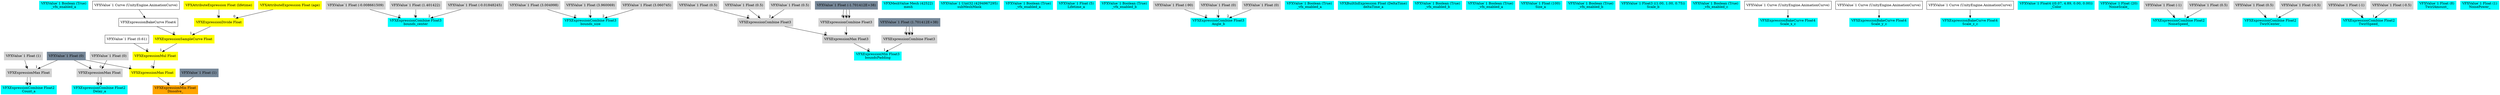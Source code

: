 digraph G {
node0 [shape="box" color="cyan" style="filled" label="VFXValue`1 Boolean (True)
_vfx_enabled_a"]
node1 [shape="box" color="cyan" style="filled" label="VFXExpressionCombine Float2
Count_a"]
node2 [shape="box" color="lightgray" style="filled" label="VFXExpressionMax Float"]
node3 [shape="box" color="lightgray" style="filled" label="VFXValue`1 Float (1)"]
node4 [shape="box" color="lightslategray" style="filled" label="VFXValue`1 Float (0)"]
node5 [shape="box" color="cyan" style="filled" label="VFXExpressionCombine Float2
Delay_a"]
node6 [shape="box" color="lightgray" style="filled" label="VFXExpressionMax Float"]
node7 [shape="box" color="lightgray" style="filled" label="VFXValue`1 Float (0)"]
node8 [shape="box" color="cyan" style="filled" label="VFXExpressionCombine Float3
bounds_center"]
node9 [shape="box" color="lightgray" style="filled" label="VFXValue`1 Float (-0.008661509)"]
node10 [shape="box" color="lightgray" style="filled" label="VFXValue`1 Float (1.401422)"]
node11 [shape="box" color="lightgray" style="filled" label="VFXValue`1 Float (-0.01848245)"]
node12 [shape="box" color="cyan" style="filled" label="VFXExpressionCombine Float3
bounds_size"]
node13 [shape="box" color="lightgray" style="filled" label="VFXValue`1 Float (3.004998)"]
node14 [shape="box" color="lightgray" style="filled" label="VFXValue`1 Float (3.960069)"]
node15 [shape="box" color="lightgray" style="filled" label="VFXValue`1 Float (3.060745)"]
node16 [shape="box" color="cyan" style="filled" label="VFXExpressionMin Float3
boundsPadding"]
node17 [shape="box" color="lightgray" style="filled" label="VFXExpressionMax Float3"]
node18 [shape="box" color="lightgray" style="filled" label="VFXExpressionCombine Float3"]
node19 [shape="box" color="lightgray" style="filled" label="VFXValue`1 Float (0.5)"]
node20 [shape="box" color="lightgray" style="filled" label="VFXValue`1 Float (0.5)"]
node21 [shape="box" color="lightgray" style="filled" label="VFXValue`1 Float (0.5)"]
node22 [shape="box" color="lightgray" style="filled" label="VFXExpressionCombine Float3"]
node23 [shape="box" color="lightslategray" style="filled" label="VFXValue`1 Float (-1.701412E+38)"]
node24 [shape="box" color="lightgray" style="filled" label="VFXExpressionCombine Float3"]
node25 [shape="box" color="lightslategray" style="filled" label="VFXValue`1 Float (1.701412E+38)"]
node26 [shape="box" color="cyan" style="filled" label="VFXMeshValue Mesh (42522)
mesh"]
node27 [shape="box" color="cyan" style="filled" label="VFXValue`1 Uint32 (4294967295)
subMeshMask"]
node28 [shape="box" color="cyan" style="filled" label="VFXValue`1 Boolean (True)
_vfx_enabled_a"]
node29 [shape="box" color="cyan" style="filled" label="VFXValue`1 Float (5)
Lifetime_a"]
node30 [shape="box" color="cyan" style="filled" label="VFXValue`1 Boolean (True)
_vfx_enabled_b"]
node31 [shape="box" color="cyan" style="filled" label="VFXExpressionCombine Float3
Angle_b"]
node32 [shape="box" color="lightgray" style="filled" label="VFXValue`1 Float (-90)"]
node33 [shape="box" color="lightgray" style="filled" label="VFXValue`1 Float (0)"]
node34 [shape="box" color="lightgray" style="filled" label="VFXValue`1 Float (0)"]
node35 [shape="box" color="cyan" style="filled" label="VFXValue`1 Boolean (True)
_vfx_enabled_a"]
node36 [shape="box" color="cyan" style="filled" label="VFXBuiltInExpression Float (DeltaTime)
deltaTime_a"]
node37 [shape="box" color="cyan" style="filled" label="VFXValue`1 Boolean (True)
_vfx_enabled_b"]
node38 [shape="box" color="cyan" style="filled" label="VFXValue`1 Boolean (True)
_vfx_enabled_a"]
node39 [shape="box" color="cyan" style="filled" label="VFXValue`1 Float (100)
Size_a"]
node40 [shape="box" color="cyan" style="filled" label="VFXValue`1 Boolean (True)
_vfx_enabled_b"]
node41 [shape="box" color="cyan" style="filled" label="VFXValue`1 Float3 ((1.00, 1.00, 0.75))
Scale_b"]
node42 [shape="box" color="cyan" style="filled" label="VFXValue`1 Boolean (True)
_vfx_enabled_c"]
node43 [shape="box" color="cyan" style="filled" label="VFXExpressionBakeCurve Float4
Scale_x_c"]
node44 [shape="box" label="VFXValue`1 Curve (UnityEngine.AnimationCurve)"]
node45 [shape="box" color="cyan" style="filled" label="VFXExpressionBakeCurve Float4
Scale_y_c"]
node46 [shape="box" label="VFXValue`1 Curve (UnityEngine.AnimationCurve)"]
node47 [shape="box" color="cyan" style="filled" label="VFXExpressionBakeCurve Float4
Scale_z_c"]
node48 [shape="box" label="VFXValue`1 Curve (UnityEngine.AnimationCurve)"]
node49 [shape="box" color="cyan" style="filled" label="VFXValue`1 Float4 ((0.07, 4.89, 0.00, 0.00))
_Color"]
node50 [shape="box" color="orange" style="filled" label="VFXExpressionMin Float
Dissolve_"]
node51 [shape="box" color="yellow" style="filled" label="VFXExpressionMax Float"]
node52 [shape="box" color="yellow" style="filled" label="VFXExpressionMul Float"]
node53 [shape="box" label="VFXValue`1 Float (0.61)"]
node54 [shape="box" color="yellow" style="filled" label="VFXExpressionSampleCurve Float"]
node55 [shape="box" label="VFXExpressionBakeCurve Float4"]
node56 [shape="box" label="VFXValue`1 Curve (UnityEngine.AnimationCurve)"]
node57 [shape="box" color="yellow" style="filled" label="VFXExpressionDivide Float"]
node58 [shape="box" color="yellow" style="filled" label="VFXAttributeExpression Float (age)"]
node59 [shape="box" color="yellow" style="filled" label="VFXAttributeExpression Float (lifetime)"]
node60 [shape="box" color="lightslategray" style="filled" label="VFXValue`1 Float (1)"]
node61 [shape="box" color="cyan" style="filled" label="VFXValue`1 Float (20)
NoiseScale_"]
node62 [shape="box" color="cyan" style="filled" label="VFXExpressionCombine Float2
NoiseSpeed_"]
node63 [shape="box" color="lightgray" style="filled" label="VFXValue`1 Float (-1)"]
node64 [shape="box" color="lightgray" style="filled" label="VFXValue`1 Float (0.5)"]
node65 [shape="box" color="cyan" style="filled" label="VFXExpressionCombine Float2
TwirlCenter_"]
node66 [shape="box" color="lightgray" style="filled" label="VFXValue`1 Float (0.5)"]
node67 [shape="box" color="lightgray" style="filled" label="VFXValue`1 Float (-0.5)"]
node68 [shape="box" color="cyan" style="filled" label="VFXExpressionCombine Float2
TwirlSpeed_"]
node69 [shape="box" color="lightgray" style="filled" label="VFXValue`1 Float (-1)"]
node70 [shape="box" color="lightgray" style="filled" label="VFXValue`1 Float (-0.5)"]
node71 [shape="box" color="cyan" style="filled" label="VFXValue`1 Float (8)
TwirlAmount_"]
node72 [shape="box" color="cyan" style="filled" label="VFXValue`1 Float (1)
NoisePower_"]
node2 -> node1 [headlabel="0"]
node2 -> node1 [headlabel="1"]
node3 -> node2 [headlabel="0"]
node4 -> node2 [headlabel="1"]
node6 -> node5 [headlabel="0"]
node6 -> node5 [headlabel="1"]
node7 -> node6 [headlabel="0"]
node4 -> node6 [headlabel="1"]
node9 -> node8 [headlabel="0"]
node10 -> node8 [headlabel="1"]
node11 -> node8 [headlabel="2"]
node13 -> node12 [headlabel="0"]
node14 -> node12 [headlabel="1"]
node15 -> node12 [headlabel="2"]
node17 -> node16 [headlabel="0"]
node24 -> node16 [headlabel="1"]
node18 -> node17 [headlabel="0"]
node22 -> node17 [headlabel="1"]
node19 -> node18 [headlabel="0"]
node20 -> node18 [headlabel="1"]
node21 -> node18 [headlabel="2"]
node23 -> node22 [headlabel="0"]
node23 -> node22 [headlabel="1"]
node23 -> node22 [headlabel="2"]
node25 -> node24 [headlabel="0"]
node25 -> node24 [headlabel="1"]
node25 -> node24 [headlabel="2"]
node32 -> node31 [headlabel="0"]
node33 -> node31 [headlabel="1"]
node34 -> node31 [headlabel="2"]
node44 -> node43 
node46 -> node45 
node48 -> node47 
node51 -> node50 [headlabel="0"]
node60 -> node50 [headlabel="1"]
node52 -> node51 [headlabel="0"]
node4 -> node51 [headlabel="1"]
node53 -> node52 [headlabel="0"]
node54 -> node52 [headlabel="1"]
node55 -> node54 [headlabel="0"]
node57 -> node54 [headlabel="1"]
node56 -> node55 
node58 -> node57 [headlabel="0"]
node59 -> node57 [headlabel="1"]
node63 -> node62 [headlabel="0"]
node64 -> node62 [headlabel="1"]
node66 -> node65 [headlabel="0"]
node67 -> node65 [headlabel="1"]
node69 -> node68 [headlabel="0"]
node70 -> node68 [headlabel="1"]
}
